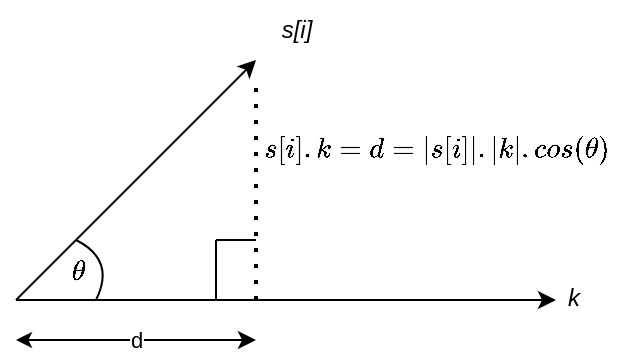 <mxfile version="20.8.5" type="device"><diagram id="Sh2j_5ZmWim0IJ9_T_ZP" name="Page-1"><mxGraphModel dx="971" dy="649" grid="0" gridSize="10" guides="1" tooltips="1" connect="1" arrows="1" fold="1" page="1" pageScale="1" pageWidth="827" pageHeight="1169" math="1" shadow="0"><root><mxCell id="0"/><mxCell id="1" parent="0"/><mxCell id="VVpPfIbH4rCx_HeeajRj-1" value="" style="endArrow=classic;html=1;rounded=0;" edge="1" parent="1"><mxGeometry width="50" height="50" relative="1" as="geometry"><mxPoint x="400" y="360" as="sourcePoint"/><mxPoint x="670" y="360" as="targetPoint"/></mxGeometry></mxCell><mxCell id="VVpPfIbH4rCx_HeeajRj-2" value="&lt;i&gt;k&lt;/i&gt;" style="text;html=1;strokeColor=none;fillColor=none;align=center;verticalAlign=middle;whiteSpace=wrap;rounded=0;" vertex="1" parent="1"><mxGeometry x="649" y="344" width="60" height="30" as="geometry"/></mxCell><mxCell id="VVpPfIbH4rCx_HeeajRj-3" value="" style="endArrow=classic;html=1;rounded=0;" edge="1" parent="1"><mxGeometry width="50" height="50" relative="1" as="geometry"><mxPoint x="400" y="360" as="sourcePoint"/><mxPoint x="520" y="240" as="targetPoint"/></mxGeometry></mxCell><mxCell id="VVpPfIbH4rCx_HeeajRj-4" value="&lt;i&gt;s[i]&lt;/i&gt;" style="text;html=1;align=center;verticalAlign=middle;resizable=0;points=[];autosize=1;strokeColor=none;fillColor=none;" vertex="1" parent="1"><mxGeometry x="520" y="210" width="40" height="30" as="geometry"/></mxCell><mxCell id="VVpPfIbH4rCx_HeeajRj-5" value="" style="endArrow=none;dashed=1;html=1;dashPattern=1 3;strokeWidth=2;rounded=0;" edge="1" parent="1"><mxGeometry width="50" height="50" relative="1" as="geometry"><mxPoint x="520" y="360" as="sourcePoint"/><mxPoint x="520" y="250" as="targetPoint"/></mxGeometry></mxCell><mxCell id="VVpPfIbH4rCx_HeeajRj-6" value="" style="endArrow=none;html=1;rounded=0;" edge="1" parent="1"><mxGeometry width="50" height="50" relative="1" as="geometry"><mxPoint x="500" y="360" as="sourcePoint"/><mxPoint x="500" y="330" as="targetPoint"/></mxGeometry></mxCell><mxCell id="VVpPfIbH4rCx_HeeajRj-7" value="" style="endArrow=none;html=1;rounded=0;" edge="1" parent="1"><mxGeometry width="50" height="50" relative="1" as="geometry"><mxPoint x="520" y="330" as="sourcePoint"/><mxPoint x="500" y="330" as="targetPoint"/></mxGeometry></mxCell><mxCell id="VVpPfIbH4rCx_HeeajRj-8" value="" style="curved=1;endArrow=none;html=1;rounded=0;startSize=5;endFill=0;" edge="1" parent="1"><mxGeometry width="50" height="50" relative="1" as="geometry"><mxPoint x="430" y="330" as="sourcePoint"/><mxPoint x="440" y="360" as="targetPoint"/><Array as="points"><mxPoint x="450" y="340"/></Array></mxGeometry></mxCell><mxCell id="VVpPfIbH4rCx_HeeajRj-9" value="\(\theta\)" style="text;html=1;strokeColor=none;fillColor=none;align=center;verticalAlign=middle;whiteSpace=wrap;rounded=0;" vertex="1" parent="1"><mxGeometry x="401" y="331" width="60" height="30" as="geometry"/></mxCell><mxCell id="VVpPfIbH4rCx_HeeajRj-11" value="d" style="endArrow=classic;startArrow=classic;html=1;rounded=0;startSize=5;" edge="1" parent="1"><mxGeometry width="50" height="50" relative="1" as="geometry"><mxPoint x="400" y="380" as="sourcePoint"/><mxPoint x="520" y="380" as="targetPoint"/></mxGeometry></mxCell><mxCell id="VVpPfIbH4rCx_HeeajRj-14" value="\( s[i].k = d = |s[i]| . |k| .&amp;nbsp;cos(\theta) \)" style="text;html=1;strokeColor=none;fillColor=none;align=center;verticalAlign=middle;whiteSpace=wrap;rounded=0;" vertex="1" parent="1"><mxGeometry x="580" y="270" width="60" height="30" as="geometry"/></mxCell></root></mxGraphModel></diagram></mxfile>